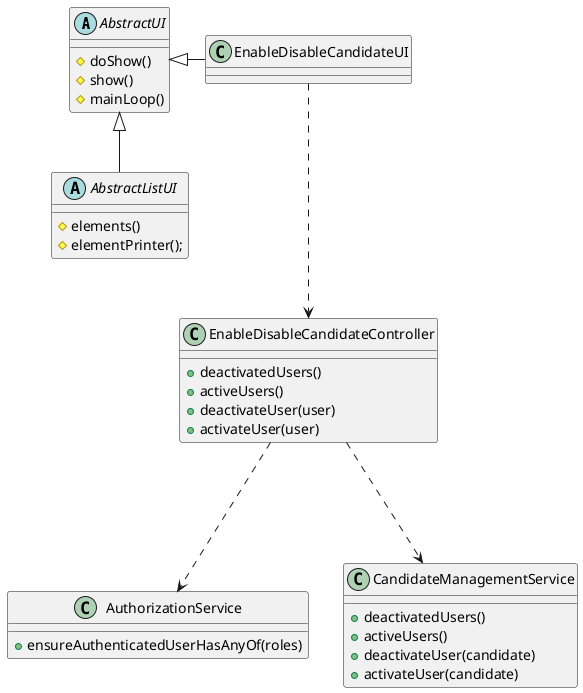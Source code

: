 @startuml


' Services

abstract class AbstractUI {
    # doShow()
    # show()
    # mainLoop()
}
abstract class AbstractListUI{
    # elements()
    # elementPrinter();
}

class AuthorizationService {
    + ensureAuthenticatedUserHasAnyOf(roles)
}

class CandidateManagementService {
    + deactivatedUsers()
    + activeUsers()
    + deactivateUser(candidate)
    + activateUser(candidate)
}



class EnableDisableCandidateUI {

}

class EnableDisableCandidateController  {
+ deactivatedUsers()
+ activeUsers()
+ deactivateUser(user)
+ activateUser(user)
}



AbstractUI <|-- AbstractListUI
AbstractUI <|- EnableDisableCandidateUI


EnableDisableCandidateUI .--> EnableDisableCandidateController
EnableDisableCandidateController .--> AuthorizationService
EnableDisableCandidateController .--> CandidateManagementService

@enduml
